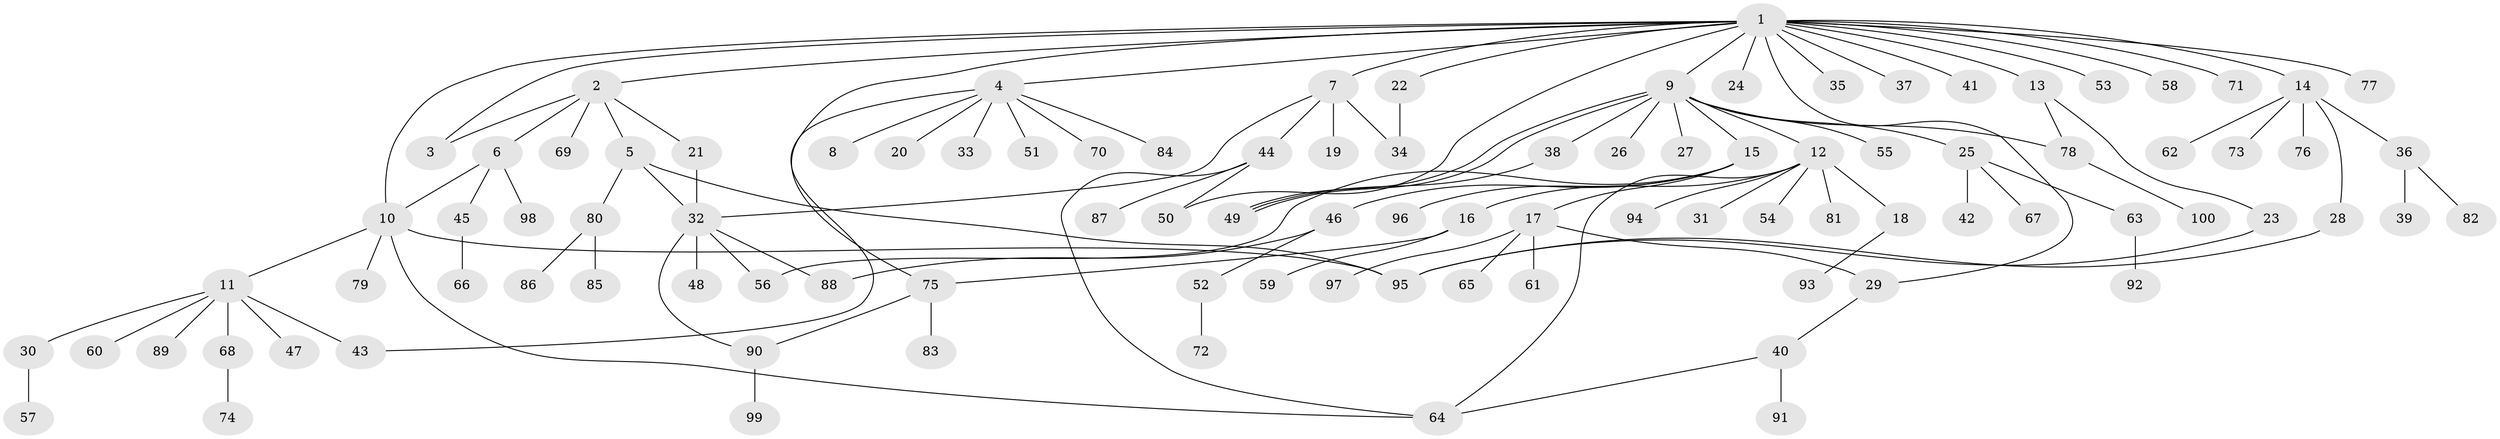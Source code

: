 // Generated by graph-tools (version 1.1) at 2025/38/02/21/25 10:38:54]
// undirected, 100 vertices, 120 edges
graph export_dot {
graph [start="1"]
  node [color=gray90,style=filled];
  1;
  2;
  3;
  4;
  5;
  6;
  7;
  8;
  9;
  10;
  11;
  12;
  13;
  14;
  15;
  16;
  17;
  18;
  19;
  20;
  21;
  22;
  23;
  24;
  25;
  26;
  27;
  28;
  29;
  30;
  31;
  32;
  33;
  34;
  35;
  36;
  37;
  38;
  39;
  40;
  41;
  42;
  43;
  44;
  45;
  46;
  47;
  48;
  49;
  50;
  51;
  52;
  53;
  54;
  55;
  56;
  57;
  58;
  59;
  60;
  61;
  62;
  63;
  64;
  65;
  66;
  67;
  68;
  69;
  70;
  71;
  72;
  73;
  74;
  75;
  76;
  77;
  78;
  79;
  80;
  81;
  82;
  83;
  84;
  85;
  86;
  87;
  88;
  89;
  90;
  91;
  92;
  93;
  94;
  95;
  96;
  97;
  98;
  99;
  100;
  1 -- 2;
  1 -- 3;
  1 -- 4;
  1 -- 7;
  1 -- 9;
  1 -- 10;
  1 -- 13;
  1 -- 14;
  1 -- 22;
  1 -- 24;
  1 -- 29;
  1 -- 35;
  1 -- 37;
  1 -- 41;
  1 -- 50;
  1 -- 53;
  1 -- 58;
  1 -- 71;
  1 -- 75;
  1 -- 77;
  2 -- 3;
  2 -- 5;
  2 -- 6;
  2 -- 21;
  2 -- 69;
  4 -- 8;
  4 -- 20;
  4 -- 33;
  4 -- 43;
  4 -- 51;
  4 -- 70;
  4 -- 84;
  5 -- 32;
  5 -- 80;
  5 -- 95;
  6 -- 10;
  6 -- 45;
  6 -- 98;
  7 -- 19;
  7 -- 32;
  7 -- 34;
  7 -- 44;
  9 -- 12;
  9 -- 15;
  9 -- 25;
  9 -- 26;
  9 -- 27;
  9 -- 38;
  9 -- 49;
  9 -- 49;
  9 -- 55;
  9 -- 78;
  10 -- 11;
  10 -- 64;
  10 -- 79;
  10 -- 95;
  11 -- 30;
  11 -- 43;
  11 -- 47;
  11 -- 60;
  11 -- 68;
  11 -- 89;
  12 -- 16;
  12 -- 18;
  12 -- 31;
  12 -- 54;
  12 -- 64;
  12 -- 81;
  12 -- 94;
  13 -- 23;
  13 -- 78;
  14 -- 28;
  14 -- 36;
  14 -- 62;
  14 -- 73;
  14 -- 76;
  15 -- 17;
  15 -- 46;
  15 -- 56;
  15 -- 96;
  16 -- 59;
  16 -- 75;
  17 -- 29;
  17 -- 61;
  17 -- 65;
  17 -- 97;
  18 -- 93;
  21 -- 32;
  22 -- 34;
  23 -- 95;
  25 -- 42;
  25 -- 63;
  25 -- 67;
  28 -- 95;
  29 -- 40;
  30 -- 57;
  32 -- 48;
  32 -- 56;
  32 -- 88;
  32 -- 90;
  36 -- 39;
  36 -- 82;
  38 -- 49;
  40 -- 64;
  40 -- 91;
  44 -- 50;
  44 -- 64;
  44 -- 87;
  45 -- 66;
  46 -- 52;
  46 -- 88;
  52 -- 72;
  63 -- 92;
  68 -- 74;
  75 -- 83;
  75 -- 90;
  78 -- 100;
  80 -- 85;
  80 -- 86;
  90 -- 99;
}
